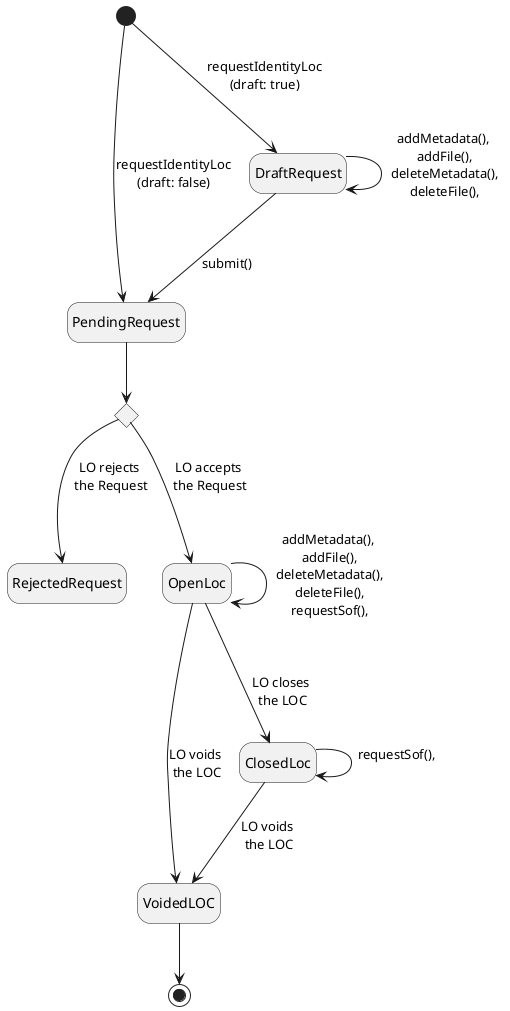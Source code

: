 @startuml
hide empty description
state "Decision" as decision <<choice>>
[*] --> PendingRequest: requestIdentityLoc\n(draft: false)
[*] --> DraftRequest: requestIdentityLoc\n(draft: true)
DraftRequest --> DraftRequest: addMetadata(),\n addFile(),\n deleteMetadata(),\n deleteFile(),\n
DraftRequest --> PendingRequest: submit()
PendingRequest --> decision
decision --> RejectedRequest: LO rejects\n the Request
decision --> OpenLoc: LO accepts\n the Request
OpenLoc --> VoidedLOC: LO voids\n the LOC
OpenLoc --> ClosedLoc: LO closes\n the LOC
ClosedLoc --> VoidedLOC: LO voids\n the LOC
VoidedLOC --> [*]
OpenLoc --> OpenLoc: addMetadata(),\n addFile(),\n deleteMetadata(),\n deleteFile(),\n requestSof(),\n
ClosedLoc --> ClosedLoc: requestSof(),\n
@enduml
